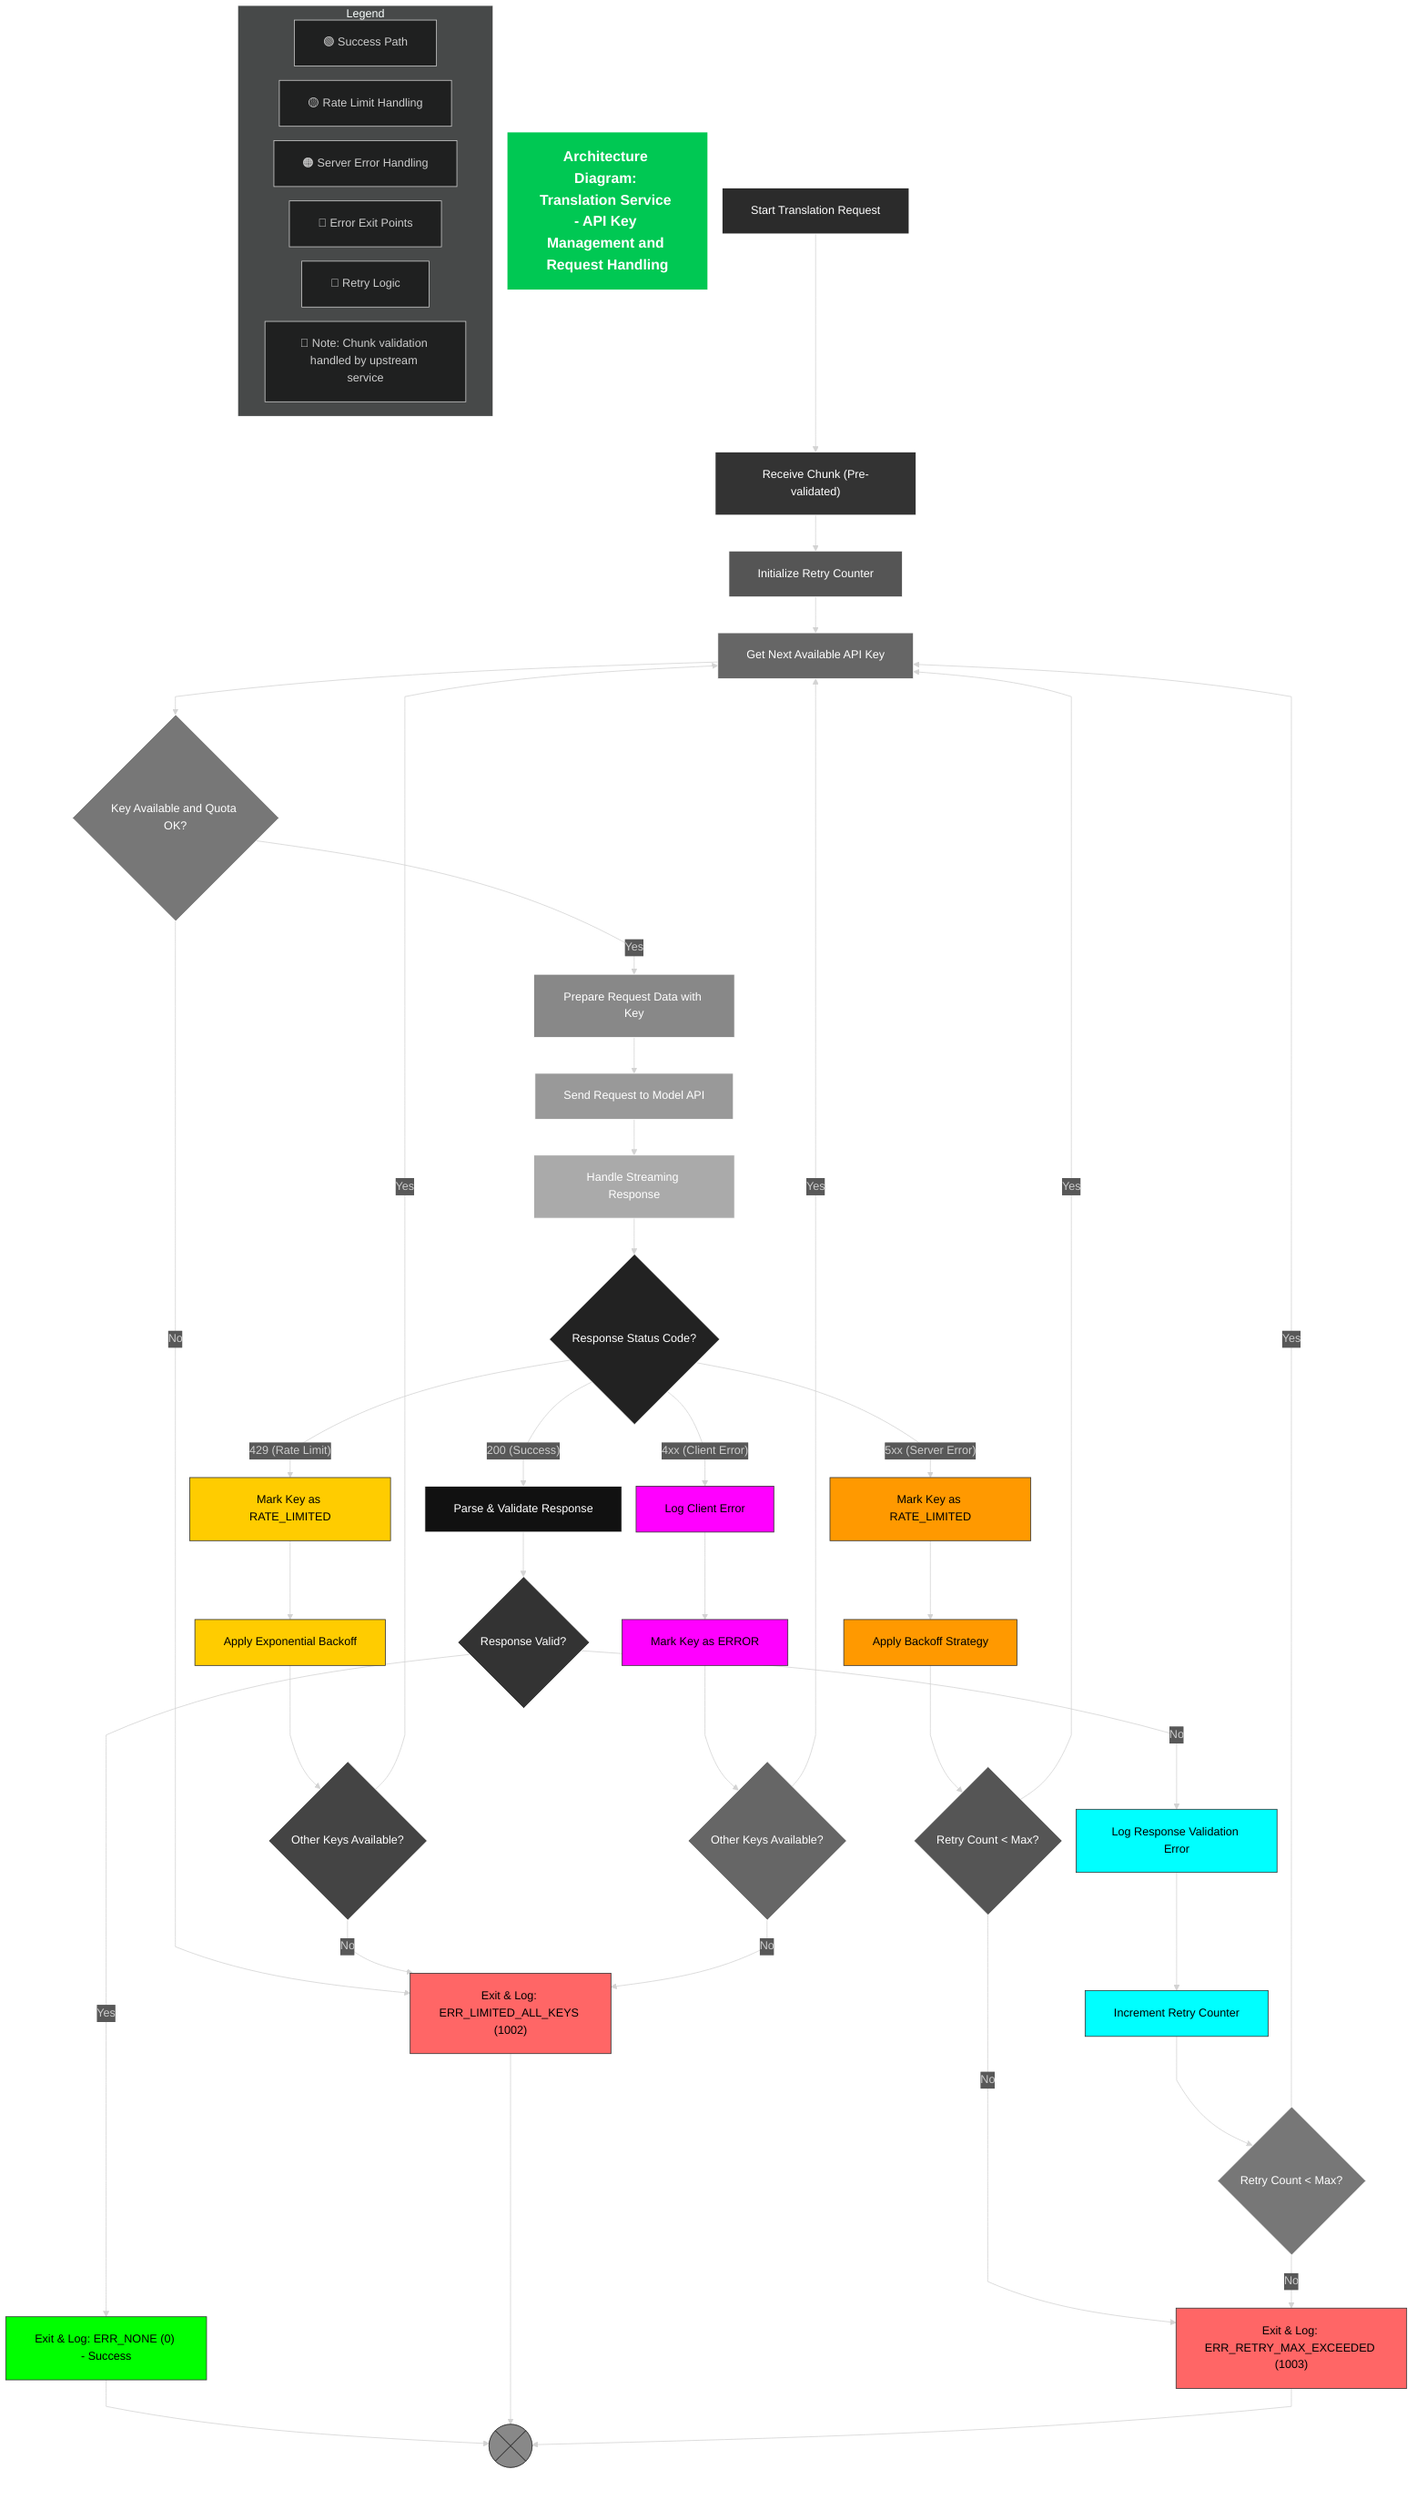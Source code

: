 ---
config:
  flowchart:
    curve: monotoneX
    padding: 20
    nodeSpacing: 20
    rankSpacing: 50
    useMaxWidth: true
    htmlLabels: true
  layout: dagre-left-right
  theme: dark
---
flowchart TB

    %% [$ARCH KEY_MANAGEMENT] [$ARCH REQUEST_HANDLING]
    Title["Architecture Diagram: Translation Service - API Key Management and Request Handling"]
    
    A["Start Translation Request"] --> B["Receive Chunk (Pre-validated)"]
    B --> D["Initialize Retry Counter"]
    D --> E["Get Next Available API Key"]
    E --> F{"Key Available and Quota OK?"}
    F -- No --> Z["Exit & Log: ERR_LIMITED_ALL_KEYS (1002)"]
    F -- Yes --> G["Prepare Request Data with Key"]
    G --> H["Send Request to Model API"]
    H --> I["Handle Streaming Response"]
    I --> J{"Response Status Code?"}
    
    J -- 200 (Success) --> K["Parse & Validate Response"]
    K --> L{"Response Valid?"}
    L -- Yes --> Y["Exit & Log: ERR_NONE (0) - Success"]
    L -- No --> M["Log Response Validation Error"]
    M --> N["Increment Retry Counter"]
    
    J -- 429 (Rate Limit) --> O["Mark Key as RATE_LIMITED"]
    O --> P["Apply Exponential Backoff"]
    P --> Q{"Other Keys Available?"}
    Q -- Yes --> E
    Q -- No --> Z
    
    J -- 5xx (Server Error) --> R["Mark Key as RATE_LIMITED"]
    R --> S["Apply Backoff Strategy"]
    S --> T{"Retry Count < Max?"}
    T -- Yes --> E
    T -- No --> U["Exit & Log: ERR_RETRY_MAX_EXCEEDED (1003)"]
    
    J -- 4xx (Client Error) --> V["Log Client Error"]
    V --> W["Mark Key as ERROR"]
    W --> X2{"Other Keys Available?"}
    X2 -- Yes --> E
    X2 -- No --> Z
    
    N --> AA{"Retry Count < Max?"}
    AA -- Yes --> E
    AA -- No --> U
    
    Y --> END
    Z --> END
    U --> END

    %% Node styling
    F@{ shape: diam}
    J@{ shape: diam}
    L@{ shape: diam}
    Q@{ shape: diam}
    T@{ shape: diam}
    X2@{ shape: diam}
    AA@{ shape: diam}
    END@{ shape: summary}
    
    %% Color coding
    style A fill:#2b2b2b,stroke:#fff,color:#fff
    style B fill:#333,stroke:#fff,color:#fff
    style D fill:#555,stroke:#fff,color:#fff
    style E fill:#666,stroke:#fff,color:#fff
    style F fill:#777,stroke:#fff,color:#fff
    style G fill:#888,stroke:#fff,color:#fff
    style H fill:#999,stroke:#fff,color:#fff
    style I fill:#aaa,stroke:#fff,color:#fff
    style J fill:#222,stroke:#fff,color:#fff
    style K fill:#111,stroke:#fff,color:#fff
    style L fill:#333,stroke:#fff,color:#fff
    style M fill:#0ff,stroke:#333,color:#000
    style N fill:#0ff,stroke:#333,color:#000
    style O fill:#fc0,stroke:#333,color:#000
    style P fill:#fc0,stroke:#333,color:#000
    style Q fill:#444,stroke:#fff,color:#fff
    style R fill:#f90,stroke:#333,color:#000
    style S fill:#f90,stroke:#333,color:#000
    style T fill:#555,stroke:#fff,color:#fff
    style U fill:#f66,stroke:#333,color:#000
    style V fill:#f0f,stroke:#333,color:#000
    style W fill:#f0f,stroke:#333,color:#000
    style X2 fill:#666,stroke:#fff,color:#fff
    style AA fill:#777,stroke:#fff,color:#fff
    style Y fill:#0f0,stroke:#333,color:#000
    style Z fill:#f66,stroke:#333,color:#000
    style END fill:#888,stroke:#333,color:#000,font-weight:bold
    style Title fill:#00C853,stroke:#fff,color:#fff,font-size:20px,font-weight:bold

    %% Add legend
    subgraph Legend ["Legend"]
        L1["🟢 Success Path"]
        L2["🟡 Rate Limit Handling"]
        L3["🟠 Server Error Handling"]
        L4["🔴 Error Exit Points"]
        L5["🔵 Retry Logic"]
        L6["📝 Note: Chunk validation handled by upstream service"]
    end